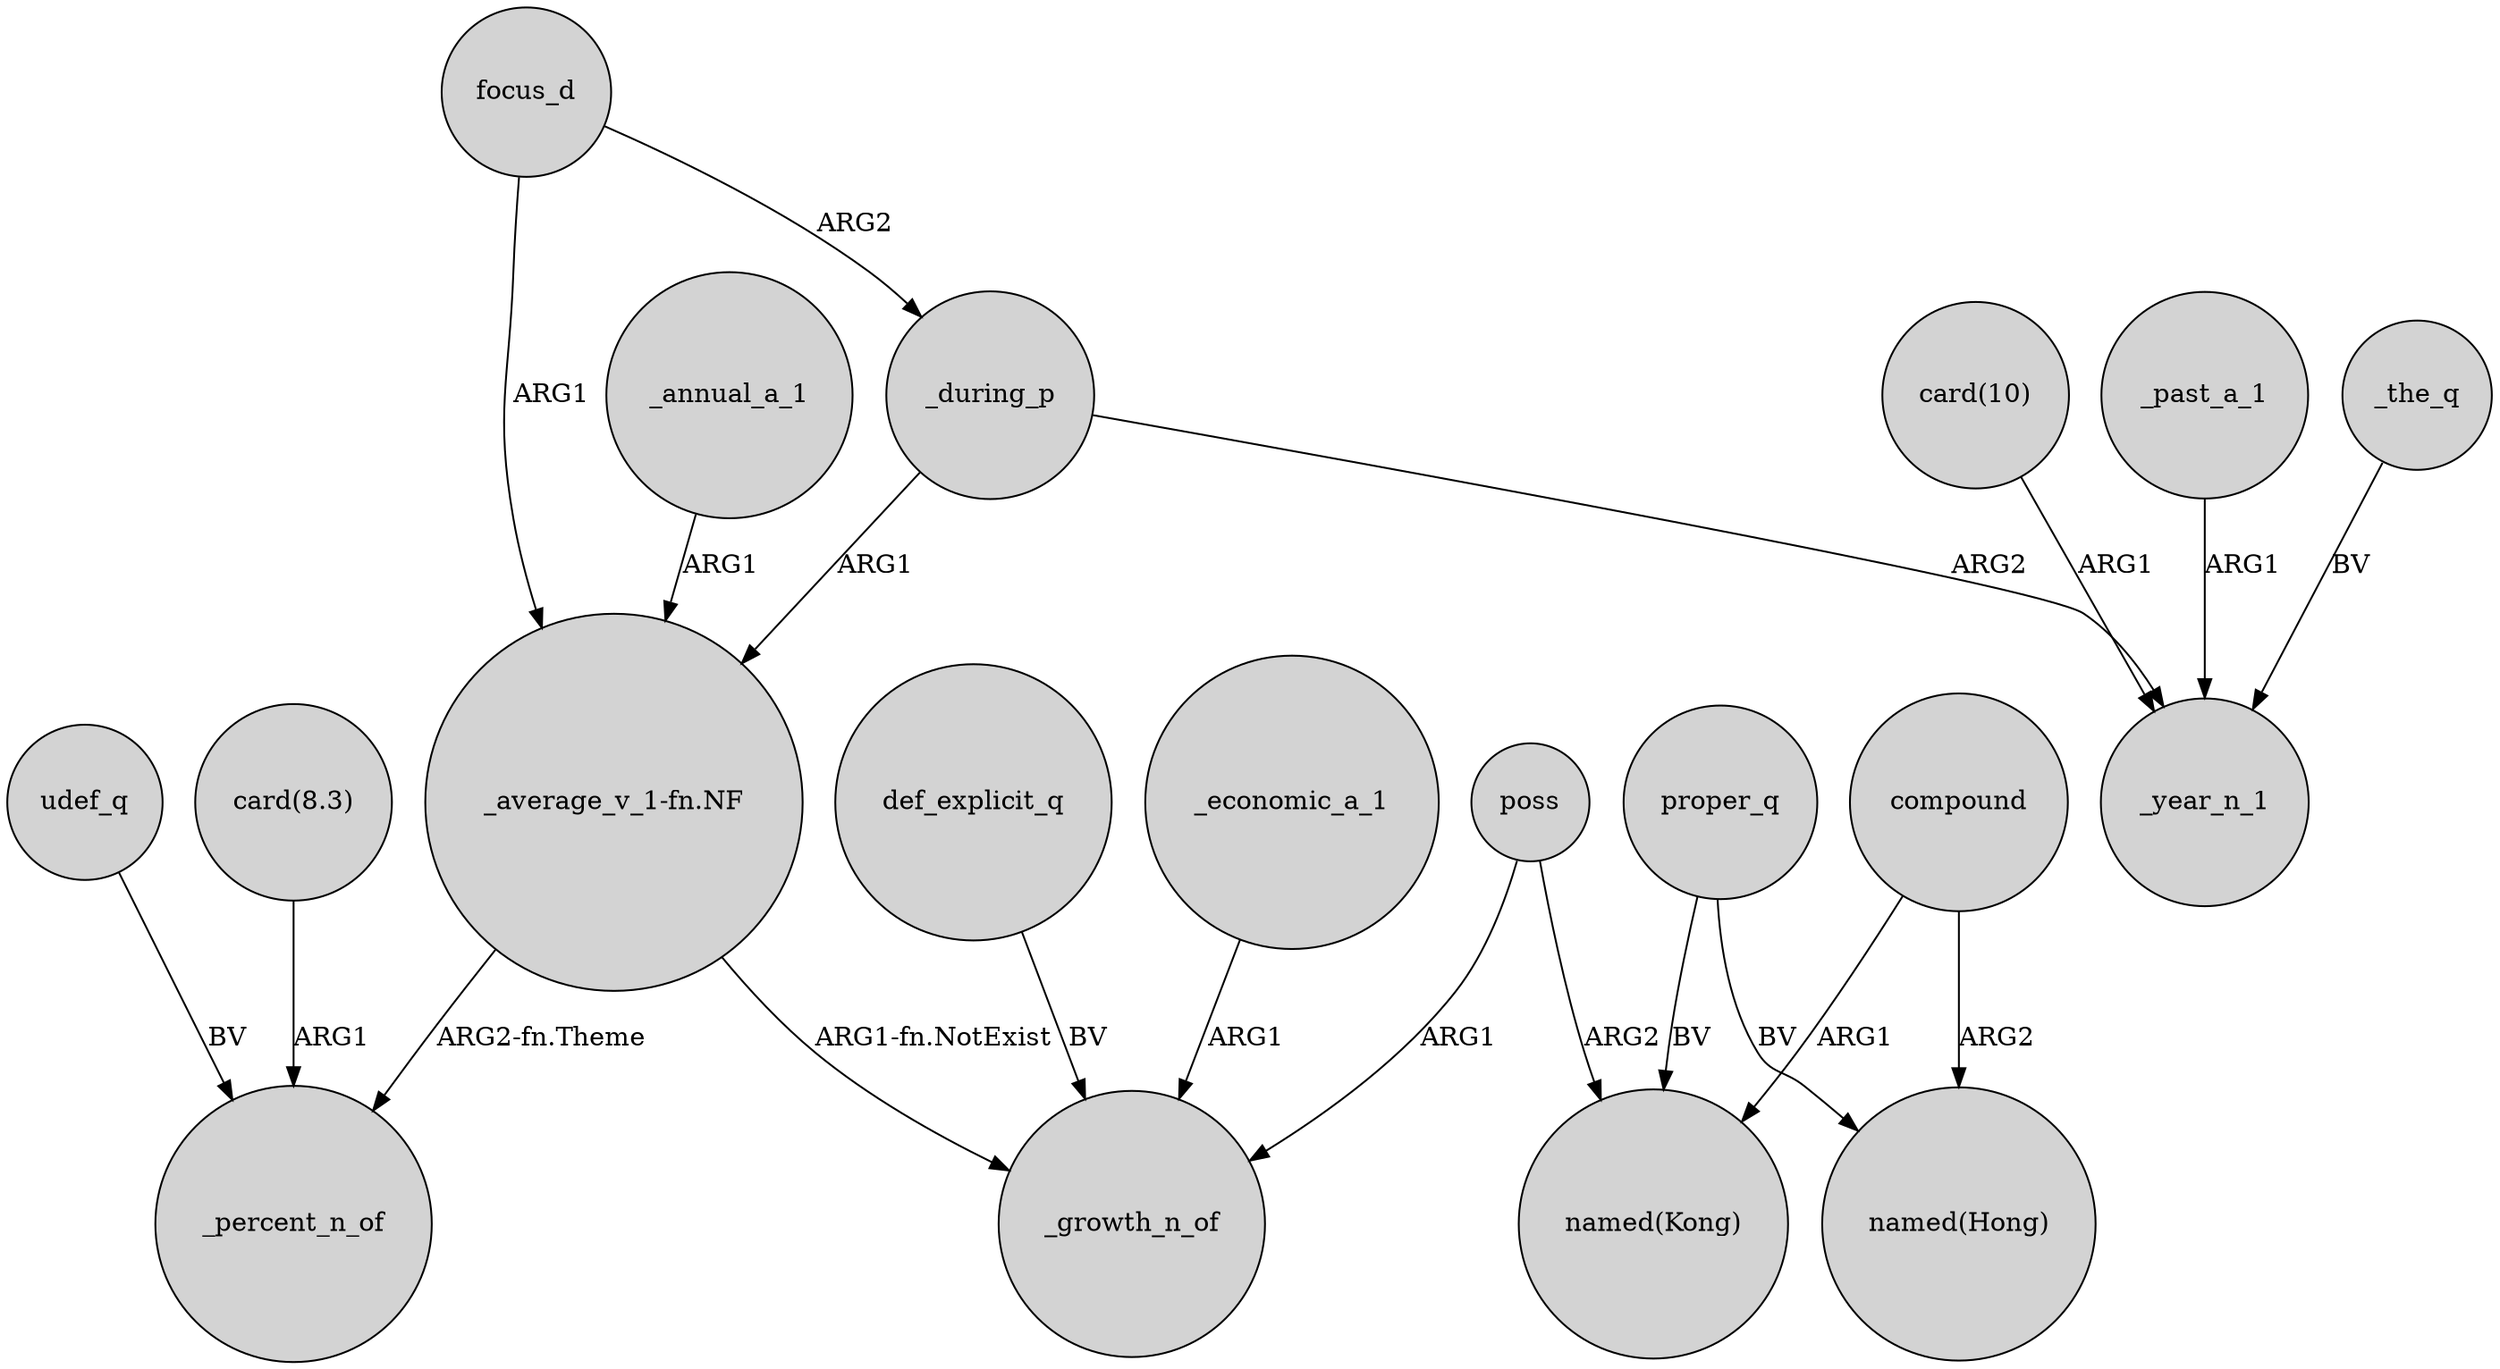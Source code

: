 digraph {
	node [shape=circle style=filled]
	focus_d -> _during_p [label=ARG2]
	"_average_v_1-fn.NF" -> _percent_n_of [label="ARG2-fn.Theme"]
	_economic_a_1 -> _growth_n_of [label=ARG1]
	poss -> _growth_n_of [label=ARG1]
	_annual_a_1 -> "_average_v_1-fn.NF" [label=ARG1]
	"card(8.3)" -> _percent_n_of [label=ARG1]
	compound -> "named(Hong)" [label=ARG2]
	poss -> "named(Kong)" [label=ARG2]
	"card(10)" -> _year_n_1 [label=ARG1]
	proper_q -> "named(Hong)" [label=BV]
	_past_a_1 -> _year_n_1 [label=ARG1]
	_during_p -> _year_n_1 [label=ARG2]
	"_average_v_1-fn.NF" -> _growth_n_of [label="ARG1-fn.NotExist"]
	proper_q -> "named(Kong)" [label=BV]
	_the_q -> _year_n_1 [label=BV]
	focus_d -> "_average_v_1-fn.NF" [label=ARG1]
	_during_p -> "_average_v_1-fn.NF" [label=ARG1]
	udef_q -> _percent_n_of [label=BV]
	compound -> "named(Kong)" [label=ARG1]
	def_explicit_q -> _growth_n_of [label=BV]
}

